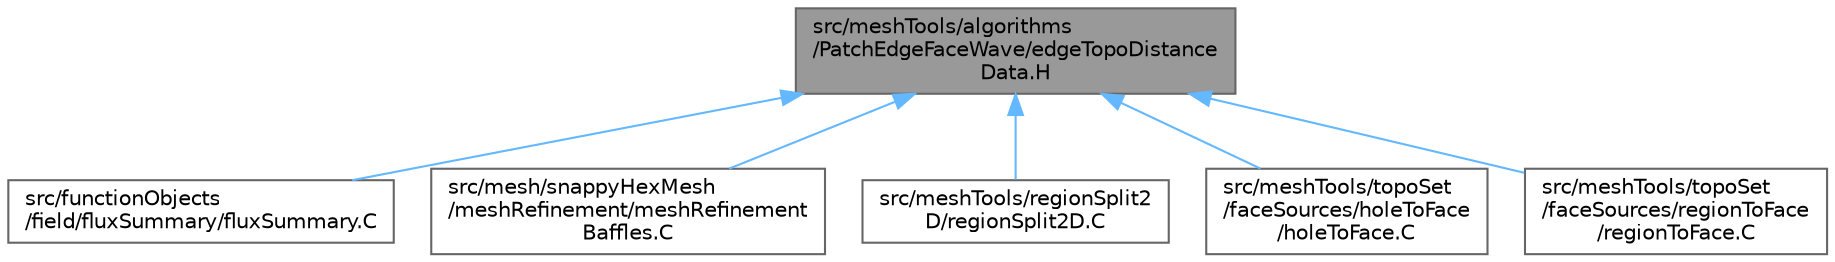 digraph "src/meshTools/algorithms/PatchEdgeFaceWave/edgeTopoDistanceData.H"
{
 // LATEX_PDF_SIZE
  bgcolor="transparent";
  edge [fontname=Helvetica,fontsize=10,labelfontname=Helvetica,labelfontsize=10];
  node [fontname=Helvetica,fontsize=10,shape=box,height=0.2,width=0.4];
  Node1 [id="Node000001",label="src/meshTools/algorithms\l/PatchEdgeFaceWave/edgeTopoDistance\lData.H",height=0.2,width=0.4,color="gray40", fillcolor="grey60", style="filled", fontcolor="black",tooltip=" "];
  Node1 -> Node2 [id="edge1_Node000001_Node000002",dir="back",color="steelblue1",style="solid",tooltip=" "];
  Node2 [id="Node000002",label="src/functionObjects\l/field/fluxSummary/fluxSummary.C",height=0.2,width=0.4,color="grey40", fillcolor="white", style="filled",URL="$fluxSummary_8C.html",tooltip=" "];
  Node1 -> Node3 [id="edge2_Node000001_Node000003",dir="back",color="steelblue1",style="solid",tooltip=" "];
  Node3 [id="Node000003",label="src/mesh/snappyHexMesh\l/meshRefinement/meshRefinement\lBaffles.C",height=0.2,width=0.4,color="grey40", fillcolor="white", style="filled",URL="$meshRefinementBaffles_8C.html",tooltip=" "];
  Node1 -> Node4 [id="edge3_Node000001_Node000004",dir="back",color="steelblue1",style="solid",tooltip=" "];
  Node4 [id="Node000004",label="src/meshTools/regionSplit2\lD/regionSplit2D.C",height=0.2,width=0.4,color="grey40", fillcolor="white", style="filled",URL="$regionSplit2D_8C.html",tooltip=" "];
  Node1 -> Node5 [id="edge4_Node000001_Node000005",dir="back",color="steelblue1",style="solid",tooltip=" "];
  Node5 [id="Node000005",label="src/meshTools/topoSet\l/faceSources/holeToFace\l/holeToFace.C",height=0.2,width=0.4,color="grey40", fillcolor="white", style="filled",URL="$holeToFace_8C.html",tooltip=" "];
  Node1 -> Node6 [id="edge5_Node000001_Node000006",dir="back",color="steelblue1",style="solid",tooltip=" "];
  Node6 [id="Node000006",label="src/meshTools/topoSet\l/faceSources/regionToFace\l/regionToFace.C",height=0.2,width=0.4,color="grey40", fillcolor="white", style="filled",URL="$regionToFace_8C.html",tooltip=" "];
}
